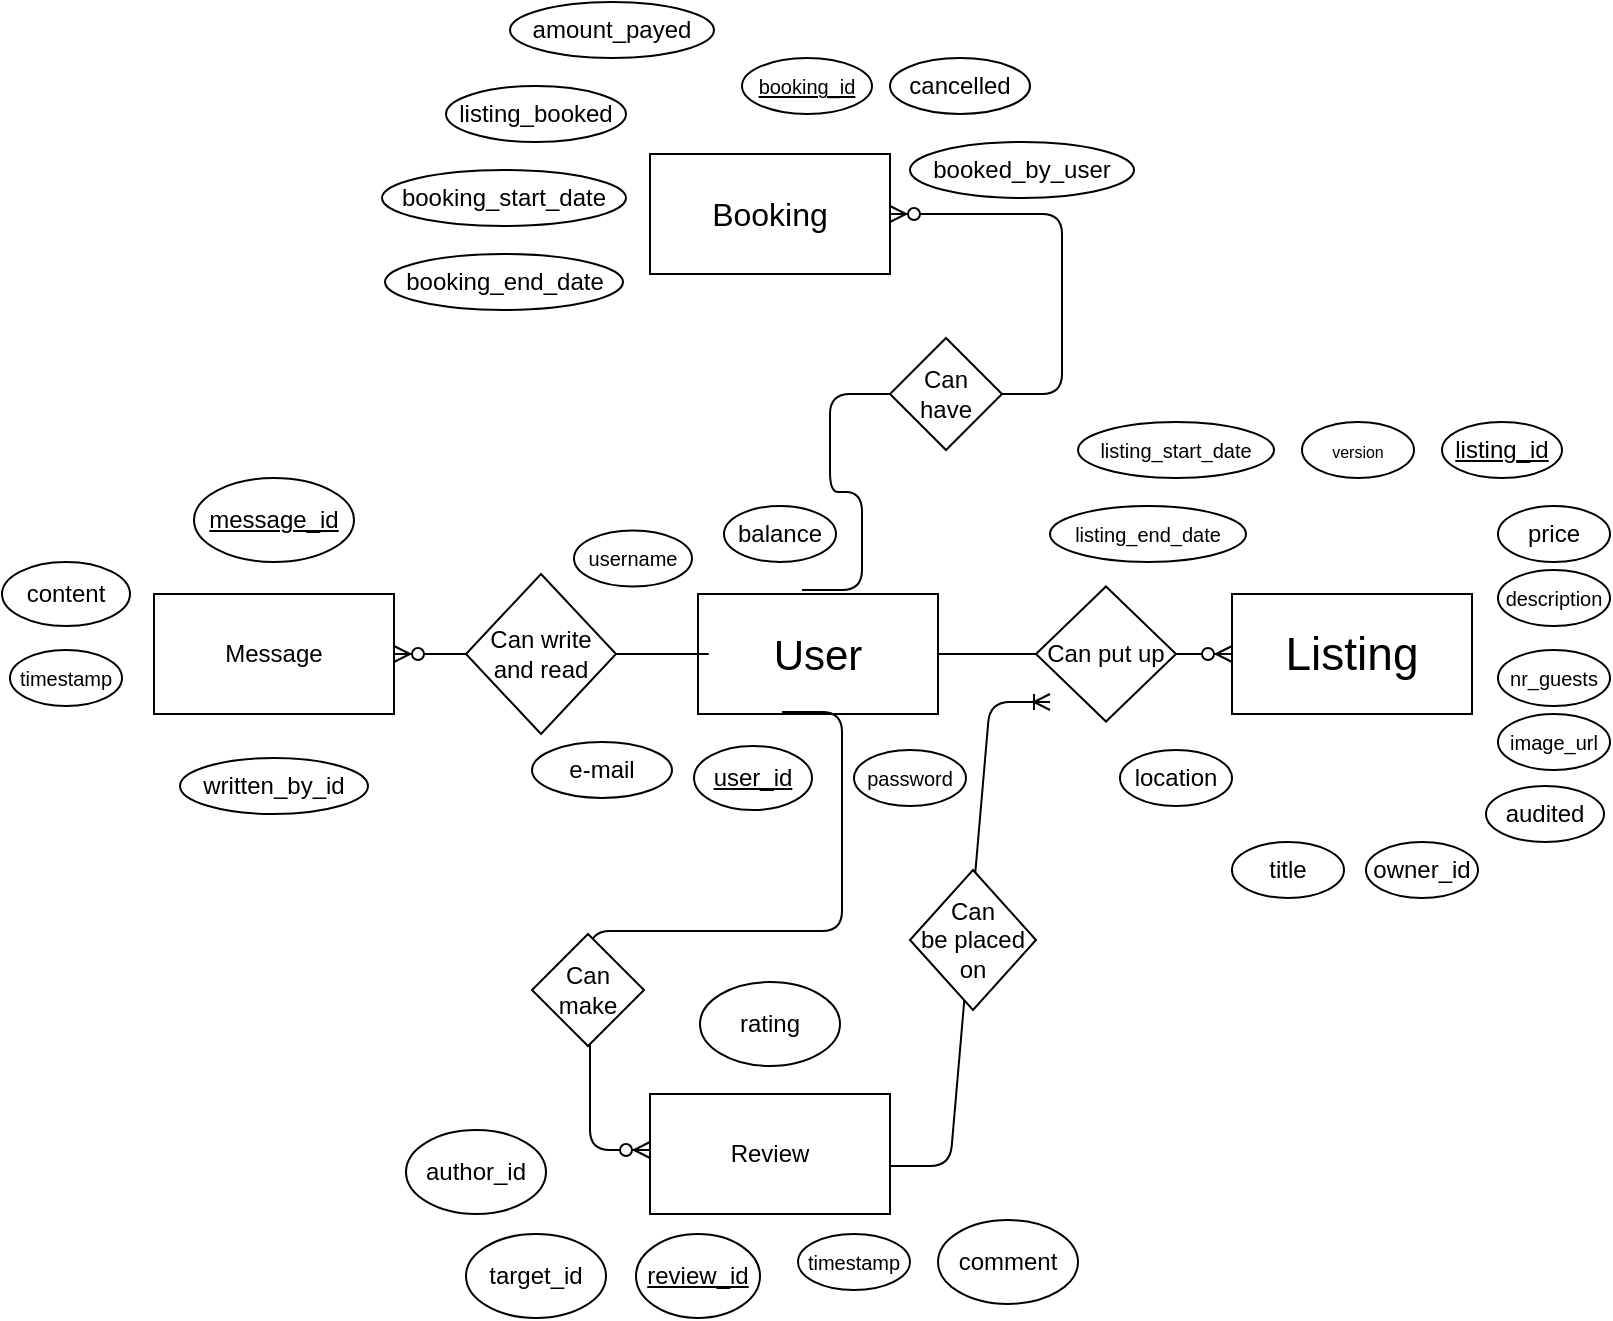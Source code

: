<mxfile version="15.2.7" type="github">
  <diagram id="SYxJ4YYhjCTXh5g7osGg" name="Page-1">
    <mxGraphModel dx="981" dy="548" grid="1" gridSize="14" guides="1" tooltips="1" connect="1" arrows="1" fold="1" page="1" pageScale="1" pageWidth="850" pageHeight="1100" math="0" shadow="0">
      <root>
        <mxCell id="0" />
        <mxCell id="1" parent="0" />
        <mxCell id="bkOEcCzMHXBcIPFpQamP-4" value="&lt;font style=&quot;font-size: 21px&quot;&gt;User&lt;/font&gt;" style="rounded=0;whiteSpace=wrap;html=1;" vertex="1" parent="1">
          <mxGeometry x="384" y="380" width="120" height="60" as="geometry" />
        </mxCell>
        <mxCell id="bkOEcCzMHXBcIPFpQamP-5" value="&lt;font style=&quot;font-size: 16px&quot;&gt;Booking&lt;/font&gt;" style="rounded=0;whiteSpace=wrap;html=1;" vertex="1" parent="1">
          <mxGeometry x="360" y="160" width="120" height="60" as="geometry" />
        </mxCell>
        <mxCell id="bkOEcCzMHXBcIPFpQamP-8" value="&lt;font style=&quot;font-size: 23px&quot;&gt;Listing&lt;/font&gt;" style="rounded=0;whiteSpace=wrap;html=1;" vertex="1" parent="1">
          <mxGeometry x="651" y="380" width="120" height="60" as="geometry" />
        </mxCell>
        <mxCell id="bkOEcCzMHXBcIPFpQamP-9" value="Message" style="rounded=0;whiteSpace=wrap;html=1;" vertex="1" parent="1">
          <mxGeometry x="112" y="380" width="120" height="60" as="geometry" />
        </mxCell>
        <mxCell id="bkOEcCzMHXBcIPFpQamP-10" value="Review" style="rounded=0;whiteSpace=wrap;html=1;" vertex="1" parent="1">
          <mxGeometry x="360" y="630" width="120" height="60" as="geometry" />
        </mxCell>
        <mxCell id="bkOEcCzMHXBcIPFpQamP-11" value="rating" style="ellipse;whiteSpace=wrap;html=1;" vertex="1" parent="1">
          <mxGeometry x="385" y="574" width="70" height="42" as="geometry" />
        </mxCell>
        <mxCell id="bkOEcCzMHXBcIPFpQamP-12" value="comment" style="ellipse;whiteSpace=wrap;html=1;" vertex="1" parent="1">
          <mxGeometry x="504" y="693" width="70" height="42" as="geometry" />
        </mxCell>
        <mxCell id="bkOEcCzMHXBcIPFpQamP-13" value="&lt;u&gt;review_id&lt;/u&gt;" style="ellipse;whiteSpace=wrap;html=1;" vertex="1" parent="1">
          <mxGeometry x="353" y="700" width="62" height="42" as="geometry" />
        </mxCell>
        <mxCell id="bkOEcCzMHXBcIPFpQamP-14" value="author_id" style="ellipse;whiteSpace=wrap;html=1;" vertex="1" parent="1">
          <mxGeometry x="238" y="648" width="70" height="42" as="geometry" />
        </mxCell>
        <mxCell id="bkOEcCzMHXBcIPFpQamP-15" value="target_id" style="ellipse;whiteSpace=wrap;html=1;" vertex="1" parent="1">
          <mxGeometry x="268" y="700" width="70" height="42" as="geometry" />
        </mxCell>
        <mxCell id="bkOEcCzMHXBcIPFpQamP-16" value="&lt;font style=&quot;font-size: 10px&quot;&gt;timestamp&lt;/font&gt;" style="ellipse;whiteSpace=wrap;html=1;" vertex="1" parent="1">
          <mxGeometry x="434" y="700" width="56" height="28" as="geometry" />
        </mxCell>
        <mxCell id="bkOEcCzMHXBcIPFpQamP-17" value="&lt;u&gt;message_id&lt;/u&gt;" style="ellipse;whiteSpace=wrap;html=1;" vertex="1" parent="1">
          <mxGeometry x="132" y="322" width="80" height="42" as="geometry" />
        </mxCell>
        <mxCell id="bkOEcCzMHXBcIPFpQamP-18" value="written_by_id" style="ellipse;whiteSpace=wrap;html=1;" vertex="1" parent="1">
          <mxGeometry x="125" y="462" width="94" height="28" as="geometry" />
        </mxCell>
        <mxCell id="bkOEcCzMHXBcIPFpQamP-19" value="content" style="ellipse;whiteSpace=wrap;html=1;" vertex="1" parent="1">
          <mxGeometry x="36" y="364" width="64" height="32" as="geometry" />
        </mxCell>
        <mxCell id="bkOEcCzMHXBcIPFpQamP-20" value="&lt;font style=&quot;font-size: 10px&quot;&gt;timestamp&lt;/font&gt;" style="ellipse;whiteSpace=wrap;html=1;" vertex="1" parent="1">
          <mxGeometry x="40" y="408" width="56" height="28" as="geometry" />
        </mxCell>
        <mxCell id="bkOEcCzMHXBcIPFpQamP-21" value="&lt;u&gt;listing_id&lt;/u&gt;" style="ellipse;whiteSpace=wrap;html=1;" vertex="1" parent="1">
          <mxGeometry x="756" y="294" width="60" height="28" as="geometry" />
        </mxCell>
        <mxCell id="bkOEcCzMHXBcIPFpQamP-22" value="owner_id" style="ellipse;whiteSpace=wrap;html=1;" vertex="1" parent="1">
          <mxGeometry x="718" y="504" width="56" height="28" as="geometry" />
        </mxCell>
        <mxCell id="bkOEcCzMHXBcIPFpQamP-23" value="title" style="ellipse;whiteSpace=wrap;html=1;" vertex="1" parent="1">
          <mxGeometry x="651" y="504" width="56" height="28" as="geometry" />
        </mxCell>
        <mxCell id="bkOEcCzMHXBcIPFpQamP-25" value="location" style="ellipse;whiteSpace=wrap;html=1;" vertex="1" parent="1">
          <mxGeometry x="595" y="458" width="56" height="28" as="geometry" />
        </mxCell>
        <mxCell id="bkOEcCzMHXBcIPFpQamP-26" value="&lt;font style=&quot;font-size: 10px&quot;&gt;listing_start_date&lt;/font&gt;" style="ellipse;whiteSpace=wrap;html=1;" vertex="1" parent="1">
          <mxGeometry x="574" y="294" width="98" height="28" as="geometry" />
        </mxCell>
        <mxCell id="bkOEcCzMHXBcIPFpQamP-27" value="&lt;font style=&quot;font-size: 10px&quot;&gt;listing_end_date&lt;/font&gt;" style="ellipse;whiteSpace=wrap;html=1;" vertex="1" parent="1">
          <mxGeometry x="560" y="336" width="98" height="28" as="geometry" />
        </mxCell>
        <mxCell id="bkOEcCzMHXBcIPFpQamP-28" value="&lt;font style=&quot;font-size: 10px&quot;&gt;description&lt;/font&gt;" style="ellipse;whiteSpace=wrap;html=1;" vertex="1" parent="1">
          <mxGeometry x="784" y="368" width="56" height="28" as="geometry" />
        </mxCell>
        <mxCell id="bkOEcCzMHXBcIPFpQamP-29" value="&lt;font style=&quot;font-size: 10px&quot;&gt;nr_guests&lt;/font&gt;" style="ellipse;whiteSpace=wrap;html=1;" vertex="1" parent="1">
          <mxGeometry x="784" y="408" width="56" height="28" as="geometry" />
        </mxCell>
        <mxCell id="bkOEcCzMHXBcIPFpQamP-30" value="&lt;font style=&quot;font-size: 10px&quot;&gt;image_url&lt;/font&gt;" style="ellipse;whiteSpace=wrap;html=1;" vertex="1" parent="1">
          <mxGeometry x="784" y="440" width="56" height="28" as="geometry" />
        </mxCell>
        <mxCell id="bkOEcCzMHXBcIPFpQamP-31" value="&lt;span style=&quot;font-size: 8px&quot;&gt;version&lt;br&gt;&lt;/span&gt;" style="ellipse;whiteSpace=wrap;html=1;" vertex="1" parent="1">
          <mxGeometry x="686" y="294" width="56" height="28" as="geometry" />
        </mxCell>
        <mxCell id="bkOEcCzMHXBcIPFpQamP-32" value="price" style="ellipse;whiteSpace=wrap;html=1;" vertex="1" parent="1">
          <mxGeometry x="784" y="336" width="56" height="28" as="geometry" />
        </mxCell>
        <mxCell id="bkOEcCzMHXBcIPFpQamP-35" value="audited" style="ellipse;whiteSpace=wrap;html=1;" vertex="1" parent="1">
          <mxGeometry x="778" y="476" width="59" height="28" as="geometry" />
        </mxCell>
        <mxCell id="bkOEcCzMHXBcIPFpQamP-36" value="&lt;font style=&quot;font-size: 10px&quot;&gt;&lt;u&gt;booking_id&lt;/u&gt;&lt;/font&gt;" style="ellipse;whiteSpace=wrap;html=1;" vertex="1" parent="1">
          <mxGeometry x="406" y="112" width="65" height="28" as="geometry" />
        </mxCell>
        <mxCell id="bkOEcCzMHXBcIPFpQamP-37" value="booked_by_user" style="ellipse;whiteSpace=wrap;html=1;" vertex="1" parent="1">
          <mxGeometry x="490" y="154" width="112" height="28" as="geometry" />
        </mxCell>
        <mxCell id="bkOEcCzMHXBcIPFpQamP-38" value="listing_booked" style="ellipse;whiteSpace=wrap;html=1;" vertex="1" parent="1">
          <mxGeometry x="258" y="126" width="90" height="28" as="geometry" />
        </mxCell>
        <mxCell id="bkOEcCzMHXBcIPFpQamP-39" value="booking_start_date" style="ellipse;whiteSpace=wrap;html=1;" vertex="1" parent="1">
          <mxGeometry x="226" y="168" width="122" height="28" as="geometry" />
        </mxCell>
        <mxCell id="bkOEcCzMHXBcIPFpQamP-40" value="booking_end_date" style="ellipse;whiteSpace=wrap;html=1;" vertex="1" parent="1">
          <mxGeometry x="227.5" y="210" width="119" height="28" as="geometry" />
        </mxCell>
        <mxCell id="bkOEcCzMHXBcIPFpQamP-41" value="amount_payed" style="ellipse;whiteSpace=wrap;html=1;" vertex="1" parent="1">
          <mxGeometry x="290" y="84" width="102" height="28" as="geometry" />
        </mxCell>
        <mxCell id="bkOEcCzMHXBcIPFpQamP-42" value="cancelled" style="ellipse;whiteSpace=wrap;html=1;" vertex="1" parent="1">
          <mxGeometry x="480" y="112" width="70" height="28" as="geometry" />
        </mxCell>
        <mxCell id="bkOEcCzMHXBcIPFpQamP-43" value="&lt;u&gt;user_id&lt;/u&gt;" style="ellipse;whiteSpace=wrap;html=1;" vertex="1" parent="1">
          <mxGeometry x="382" y="456" width="59" height="32" as="geometry" />
        </mxCell>
        <mxCell id="bkOEcCzMHXBcIPFpQamP-44" value="balance" style="ellipse;whiteSpace=wrap;html=1;" vertex="1" parent="1">
          <mxGeometry x="397" y="336" width="56" height="28" as="geometry" />
        </mxCell>
        <mxCell id="bkOEcCzMHXBcIPFpQamP-45" value="e-mail" style="ellipse;whiteSpace=wrap;html=1;" vertex="1" parent="1">
          <mxGeometry x="301" y="454" width="70" height="28" as="geometry" />
        </mxCell>
        <mxCell id="bkOEcCzMHXBcIPFpQamP-46" value="&lt;font style=&quot;font-size: 10px&quot;&gt;username&lt;/font&gt;" style="ellipse;whiteSpace=wrap;html=1;" vertex="1" parent="1">
          <mxGeometry x="322" y="348.25" width="59" height="28" as="geometry" />
        </mxCell>
        <mxCell id="bkOEcCzMHXBcIPFpQamP-48" value="&lt;font style=&quot;font-size: 10px&quot;&gt;password&lt;/font&gt;" style="ellipse;whiteSpace=wrap;html=1;" vertex="1" parent="1">
          <mxGeometry x="462" y="458" width="56" height="28" as="geometry" />
        </mxCell>
        <mxCell id="bkOEcCzMHXBcIPFpQamP-53" value="" style="edgeStyle=entityRelationEdgeStyle;fontSize=12;html=1;endArrow=ERzeroToMany;endFill=1;exitX=1;exitY=0.5;exitDx=0;exitDy=0;entryX=0;entryY=0.5;entryDx=0;entryDy=0;startArrow=none;" edge="1" parent="1" source="bkOEcCzMHXBcIPFpQamP-75" target="bkOEcCzMHXBcIPFpQamP-8">
          <mxGeometry width="100" height="100" relative="1" as="geometry">
            <mxPoint x="560" y="520" as="sourcePoint" />
            <mxPoint x="660" y="420" as="targetPoint" />
          </mxGeometry>
        </mxCell>
        <mxCell id="bkOEcCzMHXBcIPFpQamP-60" value="" style="edgeStyle=entityRelationEdgeStyle;fontSize=12;html=1;endArrow=ERzeroToMany;endFill=1;" edge="1" parent="1">
          <mxGeometry width="100" height="100" relative="1" as="geometry">
            <mxPoint x="426" y="439" as="sourcePoint" />
            <mxPoint x="360" y="658" as="targetPoint" />
          </mxGeometry>
        </mxCell>
        <mxCell id="bkOEcCzMHXBcIPFpQamP-61" value="" style="edgeStyle=entityRelationEdgeStyle;fontSize=12;html=1;endArrow=ERzeroToMany;endFill=1;startArrow=none;" edge="1" parent="1" source="bkOEcCzMHXBcIPFpQamP-73" target="bkOEcCzMHXBcIPFpQamP-9">
          <mxGeometry width="100" height="100" relative="1" as="geometry">
            <mxPoint x="364" y="410" as="sourcePoint" />
            <mxPoint x="266" y="420" as="targetPoint" />
          </mxGeometry>
        </mxCell>
        <mxCell id="bkOEcCzMHXBcIPFpQamP-62" value="" style="edgeStyle=entityRelationEdgeStyle;fontSize=12;html=1;endArrow=ERzeroToMany;endFill=1;startArrow=none;" edge="1" parent="1" source="bkOEcCzMHXBcIPFpQamP-63" target="bkOEcCzMHXBcIPFpQamP-5">
          <mxGeometry width="100" height="100" relative="1" as="geometry">
            <mxPoint x="436" y="378" as="sourcePoint" />
            <mxPoint x="506" y="238" as="targetPoint" />
          </mxGeometry>
        </mxCell>
        <mxCell id="bkOEcCzMHXBcIPFpQamP-63" value="Can &lt;br&gt;have" style="rhombus;whiteSpace=wrap;html=1;" vertex="1" parent="1">
          <mxGeometry x="480" y="252" width="56" height="56" as="geometry" />
        </mxCell>
        <mxCell id="bkOEcCzMHXBcIPFpQamP-64" value="" style="edgeStyle=entityRelationEdgeStyle;fontSize=12;html=1;endArrow=none;endFill=1;" edge="1" parent="1" target="bkOEcCzMHXBcIPFpQamP-63">
          <mxGeometry width="100" height="100" relative="1" as="geometry">
            <mxPoint x="436" y="378" as="sourcePoint" />
            <mxPoint x="480" y="190" as="targetPoint" />
          </mxGeometry>
        </mxCell>
        <mxCell id="bkOEcCzMHXBcIPFpQamP-65" value="Can &lt;br&gt;make" style="rhombus;whiteSpace=wrap;html=1;" vertex="1" parent="1">
          <mxGeometry x="301" y="550" width="56" height="56" as="geometry" />
        </mxCell>
        <mxCell id="bkOEcCzMHXBcIPFpQamP-71" value="" style="edgeStyle=entityRelationEdgeStyle;fontSize=12;html=1;endArrow=ERoneToMany;" edge="1" parent="1">
          <mxGeometry width="100" height="100" relative="1" as="geometry">
            <mxPoint x="480" y="666" as="sourcePoint" />
            <mxPoint x="560" y="434" as="targetPoint" />
          </mxGeometry>
        </mxCell>
        <mxCell id="bkOEcCzMHXBcIPFpQamP-72" value="Can &lt;br&gt;be placed on" style="rhombus;whiteSpace=wrap;html=1;" vertex="1" parent="1">
          <mxGeometry x="490" y="518" width="63" height="70" as="geometry" />
        </mxCell>
        <mxCell id="bkOEcCzMHXBcIPFpQamP-73" value="Can write and read" style="rhombus;whiteSpace=wrap;html=1;" vertex="1" parent="1">
          <mxGeometry x="268" y="370" width="75" height="80" as="geometry" />
        </mxCell>
        <mxCell id="bkOEcCzMHXBcIPFpQamP-74" value="" style="edgeStyle=entityRelationEdgeStyle;fontSize=12;html=1;endArrow=none;endFill=1;" edge="1" parent="1" target="bkOEcCzMHXBcIPFpQamP-73">
          <mxGeometry width="100" height="100" relative="1" as="geometry">
            <mxPoint x="364" y="410" as="sourcePoint" />
            <mxPoint x="232" y="410" as="targetPoint" />
          </mxGeometry>
        </mxCell>
        <mxCell id="bkOEcCzMHXBcIPFpQamP-75" value="Can put up" style="rhombus;whiteSpace=wrap;html=1;" vertex="1" parent="1">
          <mxGeometry x="553" y="376.25" width="70" height="67.5" as="geometry" />
        </mxCell>
        <mxCell id="bkOEcCzMHXBcIPFpQamP-76" value="" style="edgeStyle=entityRelationEdgeStyle;fontSize=12;html=1;endArrow=none;endFill=1;exitX=1;exitY=0.5;exitDx=0;exitDy=0;entryX=0;entryY=0.5;entryDx=0;entryDy=0;" edge="1" parent="1" source="bkOEcCzMHXBcIPFpQamP-4" target="bkOEcCzMHXBcIPFpQamP-75">
          <mxGeometry width="100" height="100" relative="1" as="geometry">
            <mxPoint x="504" y="410" as="sourcePoint" />
            <mxPoint x="651" y="410" as="targetPoint" />
          </mxGeometry>
        </mxCell>
      </root>
    </mxGraphModel>
  </diagram>
</mxfile>
